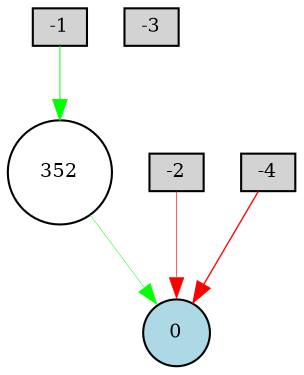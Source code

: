 digraph {
	node [fontsize=9 height=0.2 shape=circle width=0.2]
	-1 [fillcolor=lightgray shape=box style=filled]
	-2 [fillcolor=lightgray shape=box style=filled]
	-3 [fillcolor=lightgray shape=box style=filled]
	-4 [fillcolor=lightgray shape=box style=filled]
	0 [fillcolor=lightblue style=filled]
	352 [fillcolor=white style=filled]
	352 -> 0 [color=green penwidth=0.23310624323315815 style=solid]
	-1 -> 352 [color=green penwidth=0.4389255401019909 style=solid]
	-2 -> 0 [color=red penwidth=0.29794862384858223 style=solid]
	-4 -> 0 [color=red penwidth=0.6426048181151387 style=solid]
}
